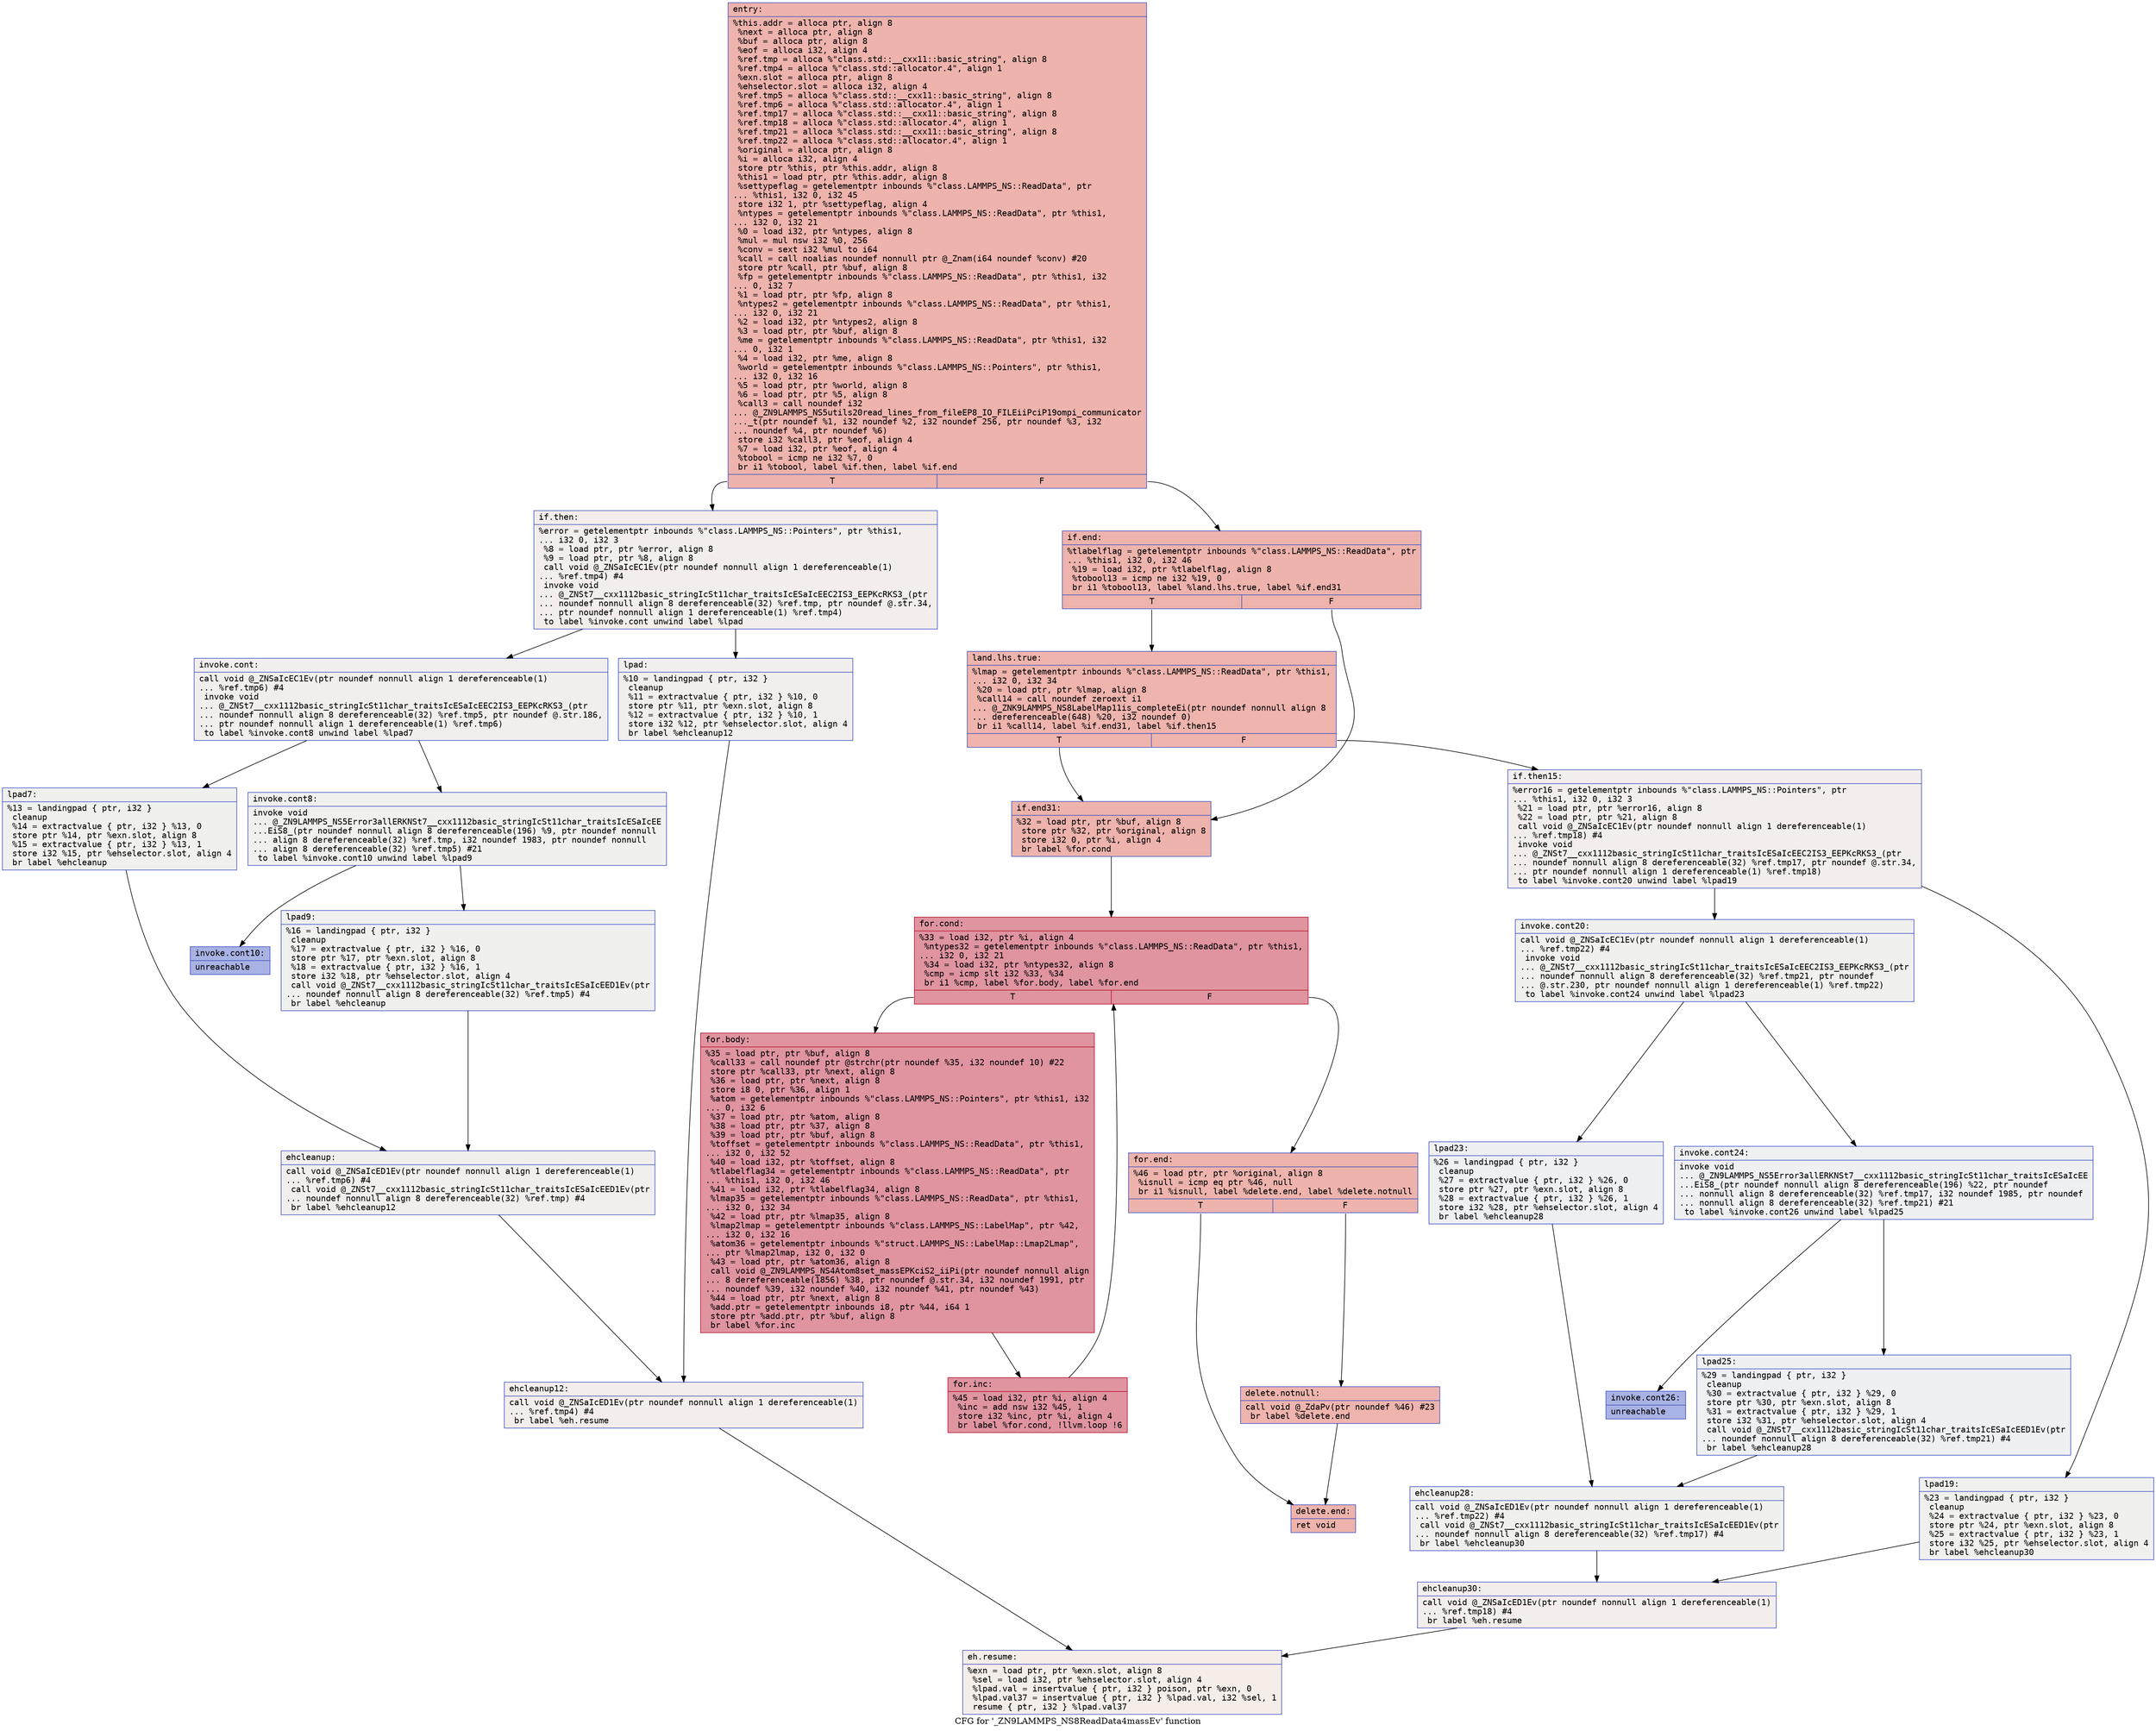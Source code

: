 digraph "CFG for '_ZN9LAMMPS_NS8ReadData4massEv' function" {
	label="CFG for '_ZN9LAMMPS_NS8ReadData4massEv' function";

	Node0x55c7e0888fe0 [shape=record,color="#3d50c3ff", style=filled, fillcolor="#d6524470" fontname="Courier",label="{entry:\l|  %this.addr = alloca ptr, align 8\l  %next = alloca ptr, align 8\l  %buf = alloca ptr, align 8\l  %eof = alloca i32, align 4\l  %ref.tmp = alloca %\"class.std::__cxx11::basic_string\", align 8\l  %ref.tmp4 = alloca %\"class.std::allocator.4\", align 1\l  %exn.slot = alloca ptr, align 8\l  %ehselector.slot = alloca i32, align 4\l  %ref.tmp5 = alloca %\"class.std::__cxx11::basic_string\", align 8\l  %ref.tmp6 = alloca %\"class.std::allocator.4\", align 1\l  %ref.tmp17 = alloca %\"class.std::__cxx11::basic_string\", align 8\l  %ref.tmp18 = alloca %\"class.std::allocator.4\", align 1\l  %ref.tmp21 = alloca %\"class.std::__cxx11::basic_string\", align 8\l  %ref.tmp22 = alloca %\"class.std::allocator.4\", align 1\l  %original = alloca ptr, align 8\l  %i = alloca i32, align 4\l  store ptr %this, ptr %this.addr, align 8\l  %this1 = load ptr, ptr %this.addr, align 8\l  %settypeflag = getelementptr inbounds %\"class.LAMMPS_NS::ReadData\", ptr\l... %this1, i32 0, i32 45\l  store i32 1, ptr %settypeflag, align 4\l  %ntypes = getelementptr inbounds %\"class.LAMMPS_NS::ReadData\", ptr %this1,\l... i32 0, i32 21\l  %0 = load i32, ptr %ntypes, align 8\l  %mul = mul nsw i32 %0, 256\l  %conv = sext i32 %mul to i64\l  %call = call noalias noundef nonnull ptr @_Znam(i64 noundef %conv) #20\l  store ptr %call, ptr %buf, align 8\l  %fp = getelementptr inbounds %\"class.LAMMPS_NS::ReadData\", ptr %this1, i32\l... 0, i32 7\l  %1 = load ptr, ptr %fp, align 8\l  %ntypes2 = getelementptr inbounds %\"class.LAMMPS_NS::ReadData\", ptr %this1,\l... i32 0, i32 21\l  %2 = load i32, ptr %ntypes2, align 8\l  %3 = load ptr, ptr %buf, align 8\l  %me = getelementptr inbounds %\"class.LAMMPS_NS::ReadData\", ptr %this1, i32\l... 0, i32 1\l  %4 = load i32, ptr %me, align 8\l  %world = getelementptr inbounds %\"class.LAMMPS_NS::Pointers\", ptr %this1,\l... i32 0, i32 16\l  %5 = load ptr, ptr %world, align 8\l  %6 = load ptr, ptr %5, align 8\l  %call3 = call noundef i32\l... @_ZN9LAMMPS_NS5utils20read_lines_from_fileEP8_IO_FILEiiPciP19ompi_communicator\l..._t(ptr noundef %1, i32 noundef %2, i32 noundef 256, ptr noundef %3, i32\l... noundef %4, ptr noundef %6)\l  store i32 %call3, ptr %eof, align 4\l  %7 = load i32, ptr %eof, align 4\l  %tobool = icmp ne i32 %7, 0\l  br i1 %tobool, label %if.then, label %if.end\l|{<s0>T|<s1>F}}"];
	Node0x55c7e0888fe0:s0 -> Node0x55c7e089d760[tooltip="entry -> if.then\nProbability 0.00%" ];
	Node0x55c7e0888fe0:s1 -> Node0x55c7e089d7b0[tooltip="entry -> if.end\nProbability 100.00%" ];
	Node0x55c7e089d760 [shape=record,color="#3d50c3ff", style=filled, fillcolor="#e5d8d170" fontname="Courier",label="{if.then:\l|  %error = getelementptr inbounds %\"class.LAMMPS_NS::Pointers\", ptr %this1,\l... i32 0, i32 3\l  %8 = load ptr, ptr %error, align 8\l  %9 = load ptr, ptr %8, align 8\l  call void @_ZNSaIcEC1Ev(ptr noundef nonnull align 1 dereferenceable(1)\l... %ref.tmp4) #4\l  invoke void\l... @_ZNSt7__cxx1112basic_stringIcSt11char_traitsIcESaIcEEC2IS3_EEPKcRKS3_(ptr\l... noundef nonnull align 8 dereferenceable(32) %ref.tmp, ptr noundef @.str.34,\l... ptr noundef nonnull align 1 dereferenceable(1) %ref.tmp4)\l          to label %invoke.cont unwind label %lpad\l}"];
	Node0x55c7e089d760 -> Node0x55c7e089dc10[tooltip="if.then -> invoke.cont\nProbability 50.00%" ];
	Node0x55c7e089d760 -> Node0x55c7e089dc60[tooltip="if.then -> lpad\nProbability 50.00%" ];
	Node0x55c7e089dc10 [shape=record,color="#3d50c3ff", style=filled, fillcolor="#e0dbd870" fontname="Courier",label="{invoke.cont:\l|  call void @_ZNSaIcEC1Ev(ptr noundef nonnull align 1 dereferenceable(1)\l... %ref.tmp6) #4\l  invoke void\l... @_ZNSt7__cxx1112basic_stringIcSt11char_traitsIcESaIcEEC2IS3_EEPKcRKS3_(ptr\l... noundef nonnull align 8 dereferenceable(32) %ref.tmp5, ptr noundef @.str.186,\l... ptr noundef nonnull align 1 dereferenceable(1) %ref.tmp6)\l          to label %invoke.cont8 unwind label %lpad7\l}"];
	Node0x55c7e089dc10 -> Node0x55c7e089df80[tooltip="invoke.cont -> invoke.cont8\nProbability 50.00%" ];
	Node0x55c7e089dc10 -> Node0x55c7e089dfd0[tooltip="invoke.cont -> lpad7\nProbability 50.00%" ];
	Node0x55c7e089df80 [shape=record,color="#3d50c3ff", style=filled, fillcolor="#dedcdb70" fontname="Courier",label="{invoke.cont8:\l|  invoke void\l... @_ZN9LAMMPS_NS5Error3allERKNSt7__cxx1112basic_stringIcSt11char_traitsIcESaIcEE\l...EiS8_(ptr noundef nonnull align 8 dereferenceable(196) %9, ptr noundef nonnull\l... align 8 dereferenceable(32) %ref.tmp, i32 noundef 1983, ptr noundef nonnull\l... align 8 dereferenceable(32) %ref.tmp5) #21\l          to label %invoke.cont10 unwind label %lpad9\l}"];
	Node0x55c7e089df80 -> Node0x55c7e089df30[tooltip="invoke.cont8 -> invoke.cont10\nProbability 0.00%" ];
	Node0x55c7e089df80 -> Node0x55c7e089e230[tooltip="invoke.cont8 -> lpad9\nProbability 100.00%" ];
	Node0x55c7e089df30 [shape=record,color="#3d50c3ff", style=filled, fillcolor="#3d50c370" fontname="Courier",label="{invoke.cont10:\l|  unreachable\l}"];
	Node0x55c7e089dc60 [shape=record,color="#3d50c3ff", style=filled, fillcolor="#e0dbd870" fontname="Courier",label="{lpad:\l|  %10 = landingpad \{ ptr, i32 \}\l          cleanup\l  %11 = extractvalue \{ ptr, i32 \} %10, 0\l  store ptr %11, ptr %exn.slot, align 8\l  %12 = extractvalue \{ ptr, i32 \} %10, 1\l  store i32 %12, ptr %ehselector.slot, align 4\l  br label %ehcleanup12\l}"];
	Node0x55c7e089dc60 -> Node0x55c7e089e790[tooltip="lpad -> ehcleanup12\nProbability 100.00%" ];
	Node0x55c7e089dfd0 [shape=record,color="#3d50c3ff", style=filled, fillcolor="#dedcdb70" fontname="Courier",label="{lpad7:\l|  %13 = landingpad \{ ptr, i32 \}\l          cleanup\l  %14 = extractvalue \{ ptr, i32 \} %13, 0\l  store ptr %14, ptr %exn.slot, align 8\l  %15 = extractvalue \{ ptr, i32 \} %13, 1\l  store i32 %15, ptr %ehselector.slot, align 4\l  br label %ehcleanup\l}"];
	Node0x55c7e089dfd0 -> Node0x55c7e089eae0[tooltip="lpad7 -> ehcleanup\nProbability 100.00%" ];
	Node0x55c7e089e230 [shape=record,color="#3d50c3ff", style=filled, fillcolor="#dedcdb70" fontname="Courier",label="{lpad9:\l|  %16 = landingpad \{ ptr, i32 \}\l          cleanup\l  %17 = extractvalue \{ ptr, i32 \} %16, 0\l  store ptr %17, ptr %exn.slot, align 8\l  %18 = extractvalue \{ ptr, i32 \} %16, 1\l  store i32 %18, ptr %ehselector.slot, align 4\l  call void @_ZNSt7__cxx1112basic_stringIcSt11char_traitsIcESaIcEED1Ev(ptr\l... noundef nonnull align 8 dereferenceable(32) %ref.tmp5) #4\l  br label %ehcleanup\l}"];
	Node0x55c7e089e230 -> Node0x55c7e089eae0[tooltip="lpad9 -> ehcleanup\nProbability 100.00%" ];
	Node0x55c7e089eae0 [shape=record,color="#3d50c3ff", style=filled, fillcolor="#e0dbd870" fontname="Courier",label="{ehcleanup:\l|  call void @_ZNSaIcED1Ev(ptr noundef nonnull align 1 dereferenceable(1)\l... %ref.tmp6) #4\l  call void @_ZNSt7__cxx1112basic_stringIcSt11char_traitsIcESaIcEED1Ev(ptr\l... noundef nonnull align 8 dereferenceable(32) %ref.tmp) #4\l  br label %ehcleanup12\l}"];
	Node0x55c7e089eae0 -> Node0x55c7e089e790[tooltip="ehcleanup -> ehcleanup12\nProbability 100.00%" ];
	Node0x55c7e089e790 [shape=record,color="#3d50c3ff", style=filled, fillcolor="#e5d8d170" fontname="Courier",label="{ehcleanup12:\l|  call void @_ZNSaIcED1Ev(ptr noundef nonnull align 1 dereferenceable(1)\l... %ref.tmp4) #4\l  br label %eh.resume\l}"];
	Node0x55c7e089e790 -> Node0x55c7e089f390[tooltip="ehcleanup12 -> eh.resume\nProbability 100.00%" ];
	Node0x55c7e089d7b0 [shape=record,color="#3d50c3ff", style=filled, fillcolor="#d6524470" fontname="Courier",label="{if.end:\l|  %tlabelflag = getelementptr inbounds %\"class.LAMMPS_NS::ReadData\", ptr\l... %this1, i32 0, i32 46\l  %19 = load i32, ptr %tlabelflag, align 8\l  %tobool13 = icmp ne i32 %19, 0\l  br i1 %tobool13, label %land.lhs.true, label %if.end31\l|{<s0>T|<s1>F}}"];
	Node0x55c7e089d7b0:s0 -> Node0x55c7e089f680[tooltip="if.end -> land.lhs.true\nProbability 62.50%" ];
	Node0x55c7e089d7b0:s1 -> Node0x55c7e089f700[tooltip="if.end -> if.end31\nProbability 37.50%" ];
	Node0x55c7e089f680 [shape=record,color="#3d50c3ff", style=filled, fillcolor="#d8564670" fontname="Courier",label="{land.lhs.true:\l|  %lmap = getelementptr inbounds %\"class.LAMMPS_NS::ReadData\", ptr %this1,\l... i32 0, i32 34\l  %20 = load ptr, ptr %lmap, align 8\l  %call14 = call noundef zeroext i1\l... @_ZNK9LAMMPS_NS8LabelMap11is_completeEi(ptr noundef nonnull align 8\l... dereferenceable(648) %20, i32 noundef 0)\l  br i1 %call14, label %if.end31, label %if.then15\l|{<s0>T|<s1>F}}"];
	Node0x55c7e089f680:s0 -> Node0x55c7e089f700[tooltip="land.lhs.true -> if.end31\nProbability 100.00%" ];
	Node0x55c7e089f680:s1 -> Node0x55c7e089fb20[tooltip="land.lhs.true -> if.then15\nProbability 0.00%" ];
	Node0x55c7e089fb20 [shape=record,color="#3d50c3ff", style=filled, fillcolor="#e3d9d370" fontname="Courier",label="{if.then15:\l|  %error16 = getelementptr inbounds %\"class.LAMMPS_NS::Pointers\", ptr\l... %this1, i32 0, i32 3\l  %21 = load ptr, ptr %error16, align 8\l  %22 = load ptr, ptr %21, align 8\l  call void @_ZNSaIcEC1Ev(ptr noundef nonnull align 1 dereferenceable(1)\l... %ref.tmp18) #4\l  invoke void\l... @_ZNSt7__cxx1112basic_stringIcSt11char_traitsIcESaIcEEC2IS3_EEPKcRKS3_(ptr\l... noundef nonnull align 8 dereferenceable(32) %ref.tmp17, ptr noundef @.str.34,\l... ptr noundef nonnull align 1 dereferenceable(1) %ref.tmp18)\l          to label %invoke.cont20 unwind label %lpad19\l}"];
	Node0x55c7e089fb20 -> Node0x55c7e08a0280[tooltip="if.then15 -> invoke.cont20\nProbability 50.00%" ];
	Node0x55c7e089fb20 -> Node0x55c7e08a02d0[tooltip="if.then15 -> lpad19\nProbability 50.00%" ];
	Node0x55c7e08a0280 [shape=record,color="#3d50c3ff", style=filled, fillcolor="#dedcdb70" fontname="Courier",label="{invoke.cont20:\l|  call void @_ZNSaIcEC1Ev(ptr noundef nonnull align 1 dereferenceable(1)\l... %ref.tmp22) #4\l  invoke void\l... @_ZNSt7__cxx1112basic_stringIcSt11char_traitsIcESaIcEEC2IS3_EEPKcRKS3_(ptr\l... noundef nonnull align 8 dereferenceable(32) %ref.tmp21, ptr noundef\l... @.str.230, ptr noundef nonnull align 1 dereferenceable(1) %ref.tmp22)\l          to label %invoke.cont24 unwind label %lpad23\l}"];
	Node0x55c7e08a0280 -> Node0x55c7e08a05d0[tooltip="invoke.cont20 -> invoke.cont24\nProbability 50.00%" ];
	Node0x55c7e08a0280 -> Node0x55c7e08a0620[tooltip="invoke.cont20 -> lpad23\nProbability 50.00%" ];
	Node0x55c7e08a05d0 [shape=record,color="#3d50c3ff", style=filled, fillcolor="#d9dce170" fontname="Courier",label="{invoke.cont24:\l|  invoke void\l... @_ZN9LAMMPS_NS5Error3allERKNSt7__cxx1112basic_stringIcSt11char_traitsIcESaIcEE\l...EiS8_(ptr noundef nonnull align 8 dereferenceable(196) %22, ptr noundef\l... nonnull align 8 dereferenceable(32) %ref.tmp17, i32 noundef 1985, ptr noundef\l... nonnull align 8 dereferenceable(32) %ref.tmp21) #21\l          to label %invoke.cont26 unwind label %lpad25\l}"];
	Node0x55c7e08a05d0 -> Node0x55c7e08a0580[tooltip="invoke.cont24 -> invoke.cont26\nProbability 0.00%" ];
	Node0x55c7e08a05d0 -> Node0x55c7e08a0940[tooltip="invoke.cont24 -> lpad25\nProbability 100.00%" ];
	Node0x55c7e08a0580 [shape=record,color="#3d50c3ff", style=filled, fillcolor="#3d50c370" fontname="Courier",label="{invoke.cont26:\l|  unreachable\l}"];
	Node0x55c7e08a02d0 [shape=record,color="#3d50c3ff", style=filled, fillcolor="#dedcdb70" fontname="Courier",label="{lpad19:\l|  %23 = landingpad \{ ptr, i32 \}\l          cleanup\l  %24 = extractvalue \{ ptr, i32 \} %23, 0\l  store ptr %24, ptr %exn.slot, align 8\l  %25 = extractvalue \{ ptr, i32 \} %23, 1\l  store i32 %25, ptr %ehselector.slot, align 4\l  br label %ehcleanup30\l}"];
	Node0x55c7e08a02d0 -> Node0x55c7e08a0f00[tooltip="lpad19 -> ehcleanup30\nProbability 100.00%" ];
	Node0x55c7e08a0620 [shape=record,color="#3d50c3ff", style=filled, fillcolor="#d9dce170" fontname="Courier",label="{lpad23:\l|  %26 = landingpad \{ ptr, i32 \}\l          cleanup\l  %27 = extractvalue \{ ptr, i32 \} %26, 0\l  store ptr %27, ptr %exn.slot, align 8\l  %28 = extractvalue \{ ptr, i32 \} %26, 1\l  store i32 %28, ptr %ehselector.slot, align 4\l  br label %ehcleanup28\l}"];
	Node0x55c7e08a0620 -> Node0x55c7e08a1250[tooltip="lpad23 -> ehcleanup28\nProbability 100.00%" ];
	Node0x55c7e08a0940 [shape=record,color="#3d50c3ff", style=filled, fillcolor="#d9dce170" fontname="Courier",label="{lpad25:\l|  %29 = landingpad \{ ptr, i32 \}\l          cleanup\l  %30 = extractvalue \{ ptr, i32 \} %29, 0\l  store ptr %30, ptr %exn.slot, align 8\l  %31 = extractvalue \{ ptr, i32 \} %29, 1\l  store i32 %31, ptr %ehselector.slot, align 4\l  call void @_ZNSt7__cxx1112basic_stringIcSt11char_traitsIcESaIcEED1Ev(ptr\l... noundef nonnull align 8 dereferenceable(32) %ref.tmp21) #4\l  br label %ehcleanup28\l}"];
	Node0x55c7e08a0940 -> Node0x55c7e08a1250[tooltip="lpad25 -> ehcleanup28\nProbability 100.00%" ];
	Node0x55c7e08a1250 [shape=record,color="#3d50c3ff", style=filled, fillcolor="#dedcdb70" fontname="Courier",label="{ehcleanup28:\l|  call void @_ZNSaIcED1Ev(ptr noundef nonnull align 1 dereferenceable(1)\l... %ref.tmp22) #4\l  call void @_ZNSt7__cxx1112basic_stringIcSt11char_traitsIcESaIcEED1Ev(ptr\l... noundef nonnull align 8 dereferenceable(32) %ref.tmp17) #4\l  br label %ehcleanup30\l}"];
	Node0x55c7e08a1250 -> Node0x55c7e08a0f00[tooltip="ehcleanup28 -> ehcleanup30\nProbability 100.00%" ];
	Node0x55c7e08a0f00 [shape=record,color="#3d50c3ff", style=filled, fillcolor="#e3d9d370" fontname="Courier",label="{ehcleanup30:\l|  call void @_ZNSaIcED1Ev(ptr noundef nonnull align 1 dereferenceable(1)\l... %ref.tmp18) #4\l  br label %eh.resume\l}"];
	Node0x55c7e08a0f00 -> Node0x55c7e089f390[tooltip="ehcleanup30 -> eh.resume\nProbability 100.00%" ];
	Node0x55c7e089f700 [shape=record,color="#3d50c3ff", style=filled, fillcolor="#d6524470" fontname="Courier",label="{if.end31:\l|  %32 = load ptr, ptr %buf, align 8\l  store ptr %32, ptr %original, align 8\l  store i32 0, ptr %i, align 4\l  br label %for.cond\l}"];
	Node0x55c7e089f700 -> Node0x55c7e08a1d30[tooltip="if.end31 -> for.cond\nProbability 100.00%" ];
	Node0x55c7e08a1d30 [shape=record,color="#b70d28ff", style=filled, fillcolor="#b70d2870" fontname="Courier",label="{for.cond:\l|  %33 = load i32, ptr %i, align 4\l  %ntypes32 = getelementptr inbounds %\"class.LAMMPS_NS::ReadData\", ptr %this1,\l... i32 0, i32 21\l  %34 = load i32, ptr %ntypes32, align 8\l  %cmp = icmp slt i32 %33, %34\l  br i1 %cmp, label %for.body, label %for.end\l|{<s0>T|<s1>F}}"];
	Node0x55c7e08a1d30:s0 -> Node0x55c7e08a2070[tooltip="for.cond -> for.body\nProbability 96.88%" ];
	Node0x55c7e08a1d30:s1 -> Node0x55c7e08a20f0[tooltip="for.cond -> for.end\nProbability 3.12%" ];
	Node0x55c7e08a2070 [shape=record,color="#b70d28ff", style=filled, fillcolor="#b70d2870" fontname="Courier",label="{for.body:\l|  %35 = load ptr, ptr %buf, align 8\l  %call33 = call noundef ptr @strchr(ptr noundef %35, i32 noundef 10) #22\l  store ptr %call33, ptr %next, align 8\l  %36 = load ptr, ptr %next, align 8\l  store i8 0, ptr %36, align 1\l  %atom = getelementptr inbounds %\"class.LAMMPS_NS::Pointers\", ptr %this1, i32\l... 0, i32 6\l  %37 = load ptr, ptr %atom, align 8\l  %38 = load ptr, ptr %37, align 8\l  %39 = load ptr, ptr %buf, align 8\l  %toffset = getelementptr inbounds %\"class.LAMMPS_NS::ReadData\", ptr %this1,\l... i32 0, i32 52\l  %40 = load i32, ptr %toffset, align 8\l  %tlabelflag34 = getelementptr inbounds %\"class.LAMMPS_NS::ReadData\", ptr\l... %this1, i32 0, i32 46\l  %41 = load i32, ptr %tlabelflag34, align 8\l  %lmap35 = getelementptr inbounds %\"class.LAMMPS_NS::ReadData\", ptr %this1,\l... i32 0, i32 34\l  %42 = load ptr, ptr %lmap35, align 8\l  %lmap2lmap = getelementptr inbounds %\"class.LAMMPS_NS::LabelMap\", ptr %42,\l... i32 0, i32 16\l  %atom36 = getelementptr inbounds %\"struct.LAMMPS_NS::LabelMap::Lmap2Lmap\",\l... ptr %lmap2lmap, i32 0, i32 0\l  %43 = load ptr, ptr %atom36, align 8\l  call void @_ZN9LAMMPS_NS4Atom8set_massEPKciS2_iiPi(ptr noundef nonnull align\l... 8 dereferenceable(1856) %38, ptr noundef @.str.34, i32 noundef 1991, ptr\l... noundef %39, i32 noundef %40, i32 noundef %41, ptr noundef %43)\l  %44 = load ptr, ptr %next, align 8\l  %add.ptr = getelementptr inbounds i8, ptr %44, i64 1\l  store ptr %add.ptr, ptr %buf, align 8\l  br label %for.inc\l}"];
	Node0x55c7e08a2070 -> Node0x55c7e08a33d0[tooltip="for.body -> for.inc\nProbability 100.00%" ];
	Node0x55c7e08a33d0 [shape=record,color="#b70d28ff", style=filled, fillcolor="#b70d2870" fontname="Courier",label="{for.inc:\l|  %45 = load i32, ptr %i, align 4\l  %inc = add nsw i32 %45, 1\l  store i32 %inc, ptr %i, align 4\l  br label %for.cond, !llvm.loop !6\l}"];
	Node0x55c7e08a33d0 -> Node0x55c7e08a1d30[tooltip="for.inc -> for.cond\nProbability 100.00%" ];
	Node0x55c7e08a20f0 [shape=record,color="#3d50c3ff", style=filled, fillcolor="#d6524470" fontname="Courier",label="{for.end:\l|  %46 = load ptr, ptr %original, align 8\l  %isnull = icmp eq ptr %46, null\l  br i1 %isnull, label %delete.end, label %delete.notnull\l|{<s0>T|<s1>F}}"];
	Node0x55c7e08a20f0:s0 -> Node0x55c7e08a38c0[tooltip="for.end -> delete.end\nProbability 37.50%" ];
	Node0x55c7e08a20f0:s1 -> Node0x55c7e08a3910[tooltip="for.end -> delete.notnull\nProbability 62.50%" ];
	Node0x55c7e08a3910 [shape=record,color="#3d50c3ff", style=filled, fillcolor="#d8564670" fontname="Courier",label="{delete.notnull:\l|  call void @_ZdaPv(ptr noundef %46) #23\l  br label %delete.end\l}"];
	Node0x55c7e08a3910 -> Node0x55c7e08a38c0[tooltip="delete.notnull -> delete.end\nProbability 100.00%" ];
	Node0x55c7e08a38c0 [shape=record,color="#3d50c3ff", style=filled, fillcolor="#d6524470" fontname="Courier",label="{delete.end:\l|  ret void\l}"];
	Node0x55c7e089f390 [shape=record,color="#3d50c3ff", style=filled, fillcolor="#e8d6cc70" fontname="Courier",label="{eh.resume:\l|  %exn = load ptr, ptr %exn.slot, align 8\l  %sel = load i32, ptr %ehselector.slot, align 4\l  %lpad.val = insertvalue \{ ptr, i32 \} poison, ptr %exn, 0\l  %lpad.val37 = insertvalue \{ ptr, i32 \} %lpad.val, i32 %sel, 1\l  resume \{ ptr, i32 \} %lpad.val37\l}"];
}
